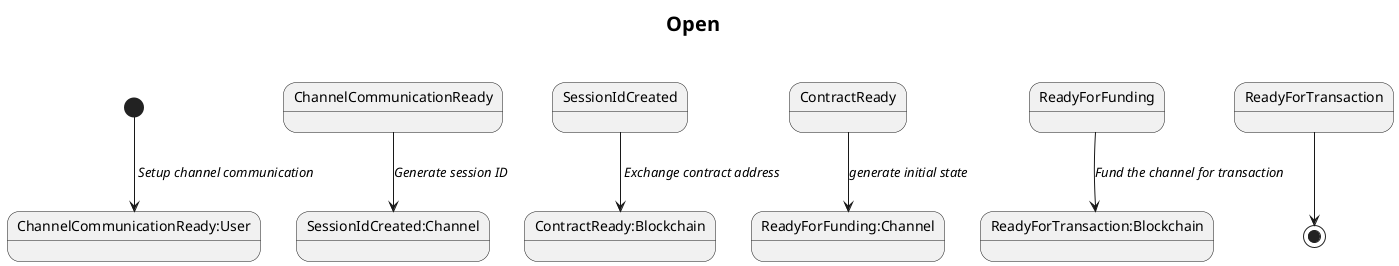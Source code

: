 @startuml sub_state_machine_open

title Open\n

skinparam {
    TitleFontSize 20
    ClassFontSize 14
    DefaultTextAlignment left
    LegendFontSize 12
    LegendBackgroundColor LightGrey
    LegendBorderColor White
}
[*]-->ChannelCommunicationReady:User:// Setup channel communication//  
ChannelCommunicationReady-->SessionIdCreated:Channel: //Generate session ID//
SessionIdCreated-->ContractReady:Blockchain:// Exchange contract address//
ContractReady-->ReadyForFunding:Channel: //generate initial state //
ReadyForFunding-->ReadyForTransaction:Blockchain: //Fund the channel for transaction //
ReadyForTransaction-->[*]


@enduml